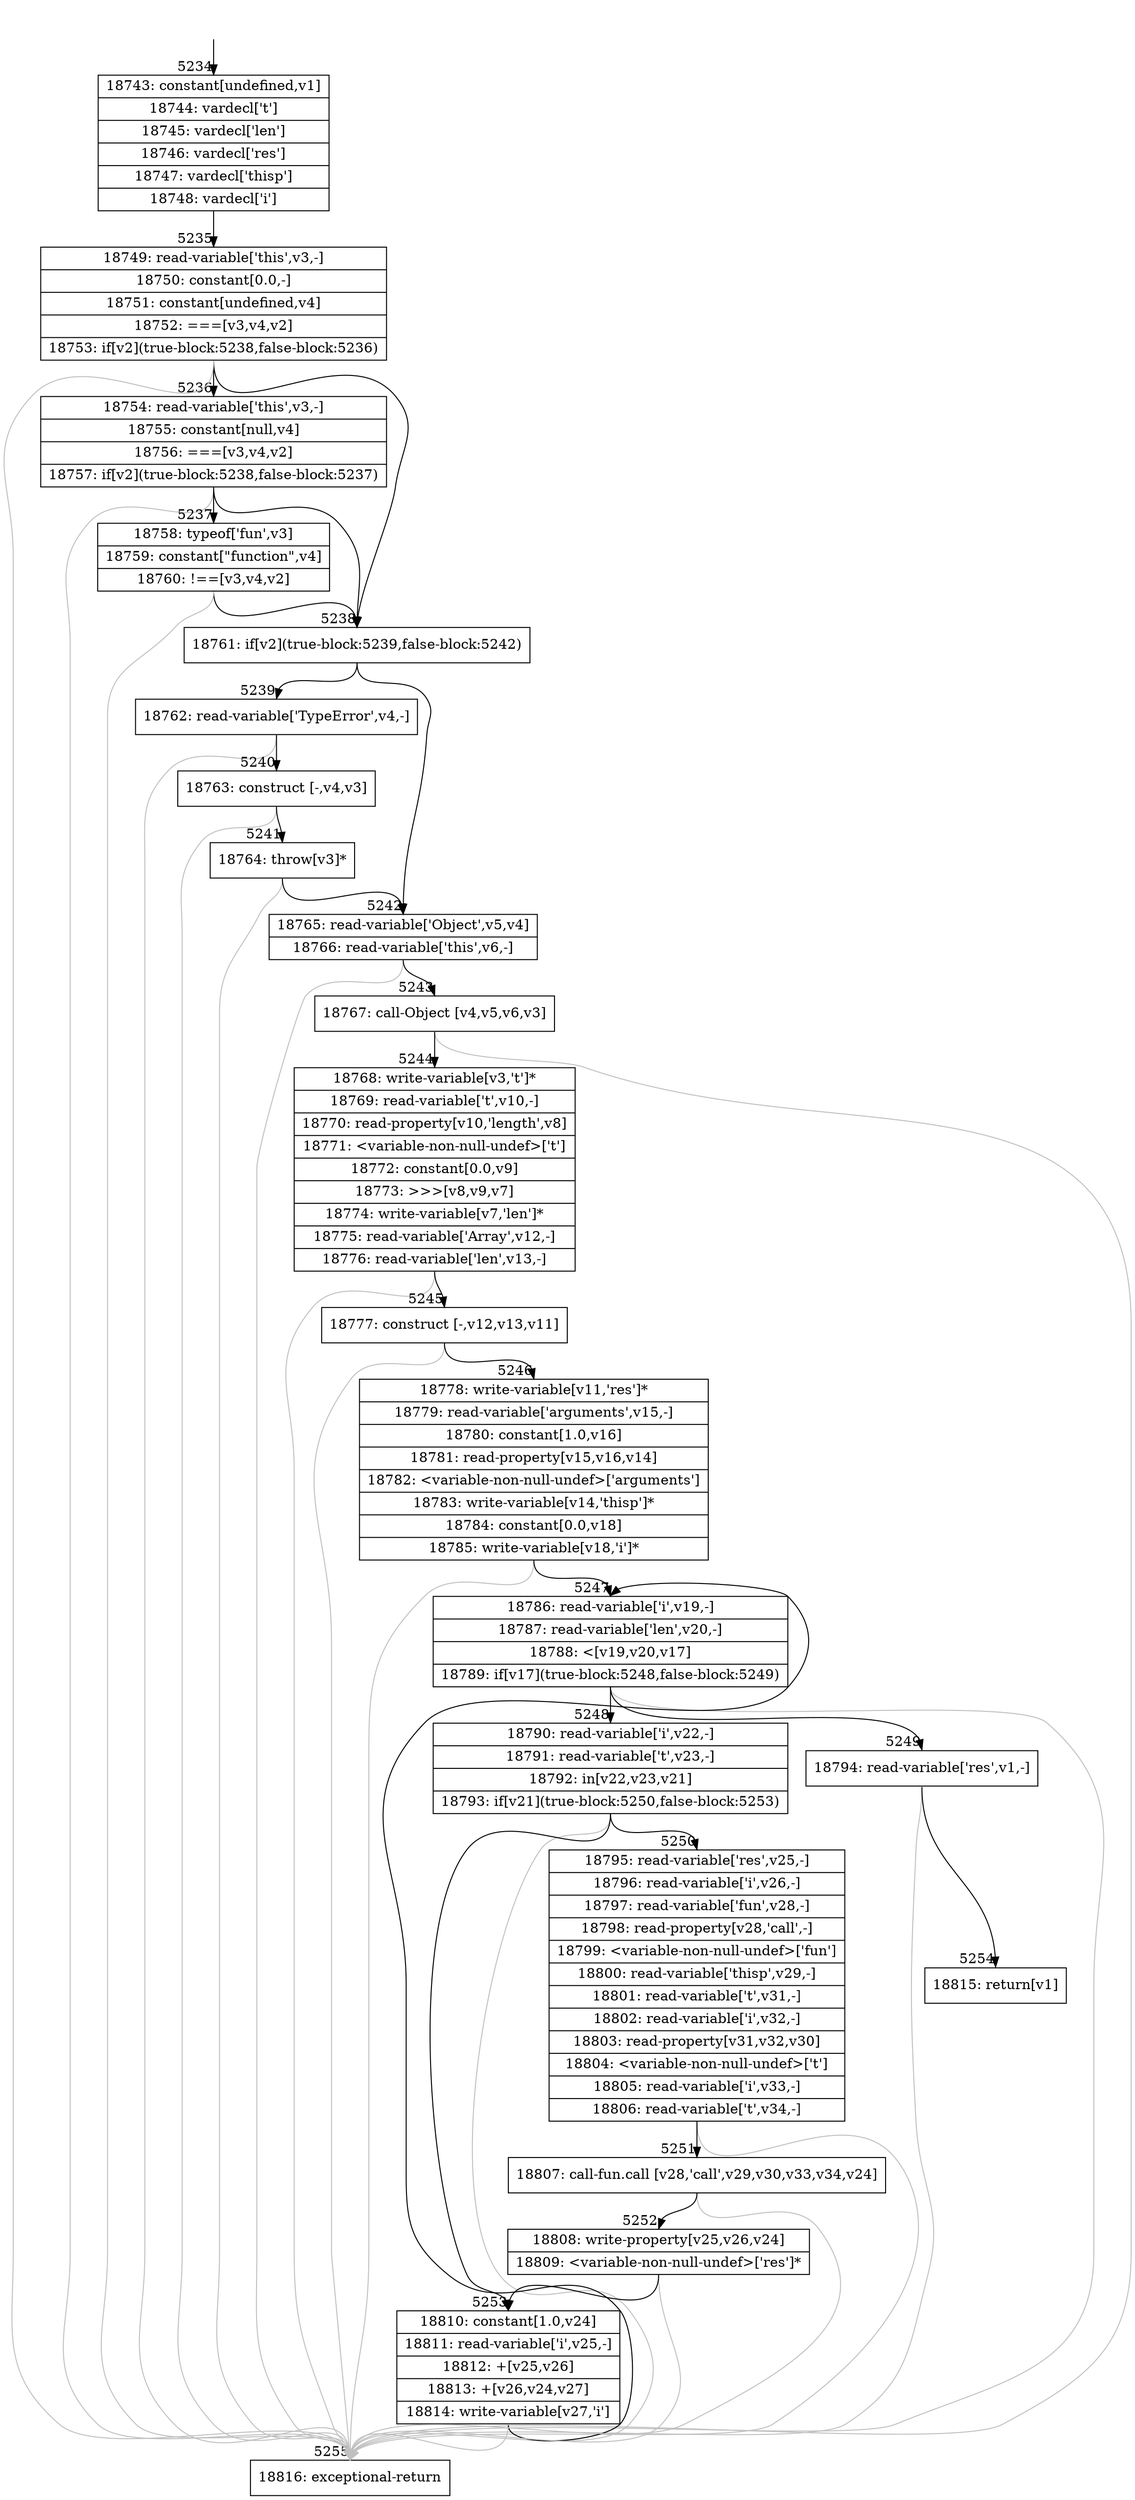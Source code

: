 digraph {
rankdir="TD"
BB_entry420[shape=none,label=""];
BB_entry420 -> BB5234 [tailport=s, headport=n, headlabel="    5234"]
BB5234 [shape=record label="{18743: constant[undefined,v1]|18744: vardecl['t']|18745: vardecl['len']|18746: vardecl['res']|18747: vardecl['thisp']|18748: vardecl['i']}" ] 
BB5234 -> BB5235 [tailport=s, headport=n, headlabel="      5235"]
BB5235 [shape=record label="{18749: read-variable['this',v3,-]|18750: constant[0.0,-]|18751: constant[undefined,v4]|18752: ===[v3,v4,v2]|18753: if[v2](true-block:5238,false-block:5236)}" ] 
BB5235 -> BB5238 [tailport=s, headport=n, headlabel="      5238"]
BB5235 -> BB5236 [tailport=s, headport=n, headlabel="      5236"]
BB5235 -> BB5255 [tailport=s, headport=n, color=gray, headlabel="      5255"]
BB5236 [shape=record label="{18754: read-variable['this',v3,-]|18755: constant[null,v4]|18756: ===[v3,v4,v2]|18757: if[v2](true-block:5238,false-block:5237)}" ] 
BB5236 -> BB5238 [tailport=s, headport=n]
BB5236 -> BB5237 [tailport=s, headport=n, headlabel="      5237"]
BB5236 -> BB5255 [tailport=s, headport=n, color=gray]
BB5237 [shape=record label="{18758: typeof['fun',v3]|18759: constant[\"function\",v4]|18760: !==[v3,v4,v2]}" ] 
BB5237 -> BB5238 [tailport=s, headport=n]
BB5237 -> BB5255 [tailport=s, headport=n, color=gray]
BB5238 [shape=record label="{18761: if[v2](true-block:5239,false-block:5242)}" ] 
BB5238 -> BB5239 [tailport=s, headport=n, headlabel="      5239"]
BB5238 -> BB5242 [tailport=s, headport=n, headlabel="      5242"]
BB5239 [shape=record label="{18762: read-variable['TypeError',v4,-]}" ] 
BB5239 -> BB5240 [tailport=s, headport=n, headlabel="      5240"]
BB5239 -> BB5255 [tailport=s, headport=n, color=gray]
BB5240 [shape=record label="{18763: construct [-,v4,v3]}" ] 
BB5240 -> BB5241 [tailport=s, headport=n, headlabel="      5241"]
BB5240 -> BB5255 [tailport=s, headport=n, color=gray]
BB5241 [shape=record label="{18764: throw[v3]*}" ] 
BB5241 -> BB5242 [tailport=s, headport=n]
BB5241 -> BB5255 [tailport=s, headport=n, color=gray]
BB5242 [shape=record label="{18765: read-variable['Object',v5,v4]|18766: read-variable['this',v6,-]}" ] 
BB5242 -> BB5243 [tailport=s, headport=n, headlabel="      5243"]
BB5242 -> BB5255 [tailport=s, headport=n, color=gray]
BB5243 [shape=record label="{18767: call-Object [v4,v5,v6,v3]}" ] 
BB5243 -> BB5244 [tailport=s, headport=n, headlabel="      5244"]
BB5243 -> BB5255 [tailport=s, headport=n, color=gray]
BB5244 [shape=record label="{18768: write-variable[v3,'t']*|18769: read-variable['t',v10,-]|18770: read-property[v10,'length',v8]|18771: \<variable-non-null-undef\>['t']|18772: constant[0.0,v9]|18773: \>\>\>[v8,v9,v7]|18774: write-variable[v7,'len']*|18775: read-variable['Array',v12,-]|18776: read-variable['len',v13,-]}" ] 
BB5244 -> BB5245 [tailport=s, headport=n, headlabel="      5245"]
BB5244 -> BB5255 [tailport=s, headport=n, color=gray]
BB5245 [shape=record label="{18777: construct [-,v12,v13,v11]}" ] 
BB5245 -> BB5246 [tailport=s, headport=n, headlabel="      5246"]
BB5245 -> BB5255 [tailport=s, headport=n, color=gray]
BB5246 [shape=record label="{18778: write-variable[v11,'res']*|18779: read-variable['arguments',v15,-]|18780: constant[1.0,v16]|18781: read-property[v15,v16,v14]|18782: \<variable-non-null-undef\>['arguments']|18783: write-variable[v14,'thisp']*|18784: constant[0.0,v18]|18785: write-variable[v18,'i']*}" ] 
BB5246 -> BB5247 [tailport=s, headport=n, headlabel="      5247"]
BB5246 -> BB5255 [tailport=s, headport=n, color=gray]
BB5247 [shape=record label="{18786: read-variable['i',v19,-]|18787: read-variable['len',v20,-]|18788: \<[v19,v20,v17]|18789: if[v17](true-block:5248,false-block:5249)}" ] 
BB5247 -> BB5248 [tailport=s, headport=n, headlabel="      5248"]
BB5247 -> BB5249 [tailport=s, headport=n, headlabel="      5249"]
BB5247 -> BB5255 [tailport=s, headport=n, color=gray]
BB5248 [shape=record label="{18790: read-variable['i',v22,-]|18791: read-variable['t',v23,-]|18792: in[v22,v23,v21]|18793: if[v21](true-block:5250,false-block:5253)}" ] 
BB5248 -> BB5250 [tailport=s, headport=n, headlabel="      5250"]
BB5248 -> BB5253 [tailport=s, headport=n, headlabel="      5253"]
BB5248 -> BB5255 [tailport=s, headport=n, color=gray]
BB5249 [shape=record label="{18794: read-variable['res',v1,-]}" ] 
BB5249 -> BB5254 [tailport=s, headport=n, headlabel="      5254"]
BB5249 -> BB5255 [tailport=s, headport=n, color=gray]
BB5250 [shape=record label="{18795: read-variable['res',v25,-]|18796: read-variable['i',v26,-]|18797: read-variable['fun',v28,-]|18798: read-property[v28,'call',-]|18799: \<variable-non-null-undef\>['fun']|18800: read-variable['thisp',v29,-]|18801: read-variable['t',v31,-]|18802: read-variable['i',v32,-]|18803: read-property[v31,v32,v30]|18804: \<variable-non-null-undef\>['t']|18805: read-variable['i',v33,-]|18806: read-variable['t',v34,-]}" ] 
BB5250 -> BB5251 [tailport=s, headport=n, headlabel="      5251"]
BB5250 -> BB5255 [tailport=s, headport=n, color=gray]
BB5251 [shape=record label="{18807: call-fun.call [v28,'call',v29,v30,v33,v34,v24]}" ] 
BB5251 -> BB5252 [tailport=s, headport=n, headlabel="      5252"]
BB5251 -> BB5255 [tailport=s, headport=n, color=gray]
BB5252 [shape=record label="{18808: write-property[v25,v26,v24]|18809: \<variable-non-null-undef\>['res']*}" ] 
BB5252 -> BB5253 [tailport=s, headport=n]
BB5252 -> BB5255 [tailport=s, headport=n, color=gray]
BB5253 [shape=record label="{18810: constant[1.0,v24]|18811: read-variable['i',v25,-]|18812: +[v25,v26]|18813: +[v26,v24,v27]|18814: write-variable[v27,'i']}" ] 
BB5253 -> BB5247 [tailport=s, headport=n]
BB5253 -> BB5255 [tailport=s, headport=n, color=gray]
BB5254 [shape=record label="{18815: return[v1]}" ] 
BB5255 [shape=record label="{18816: exceptional-return}" ] 
//#$~ 9546
}
